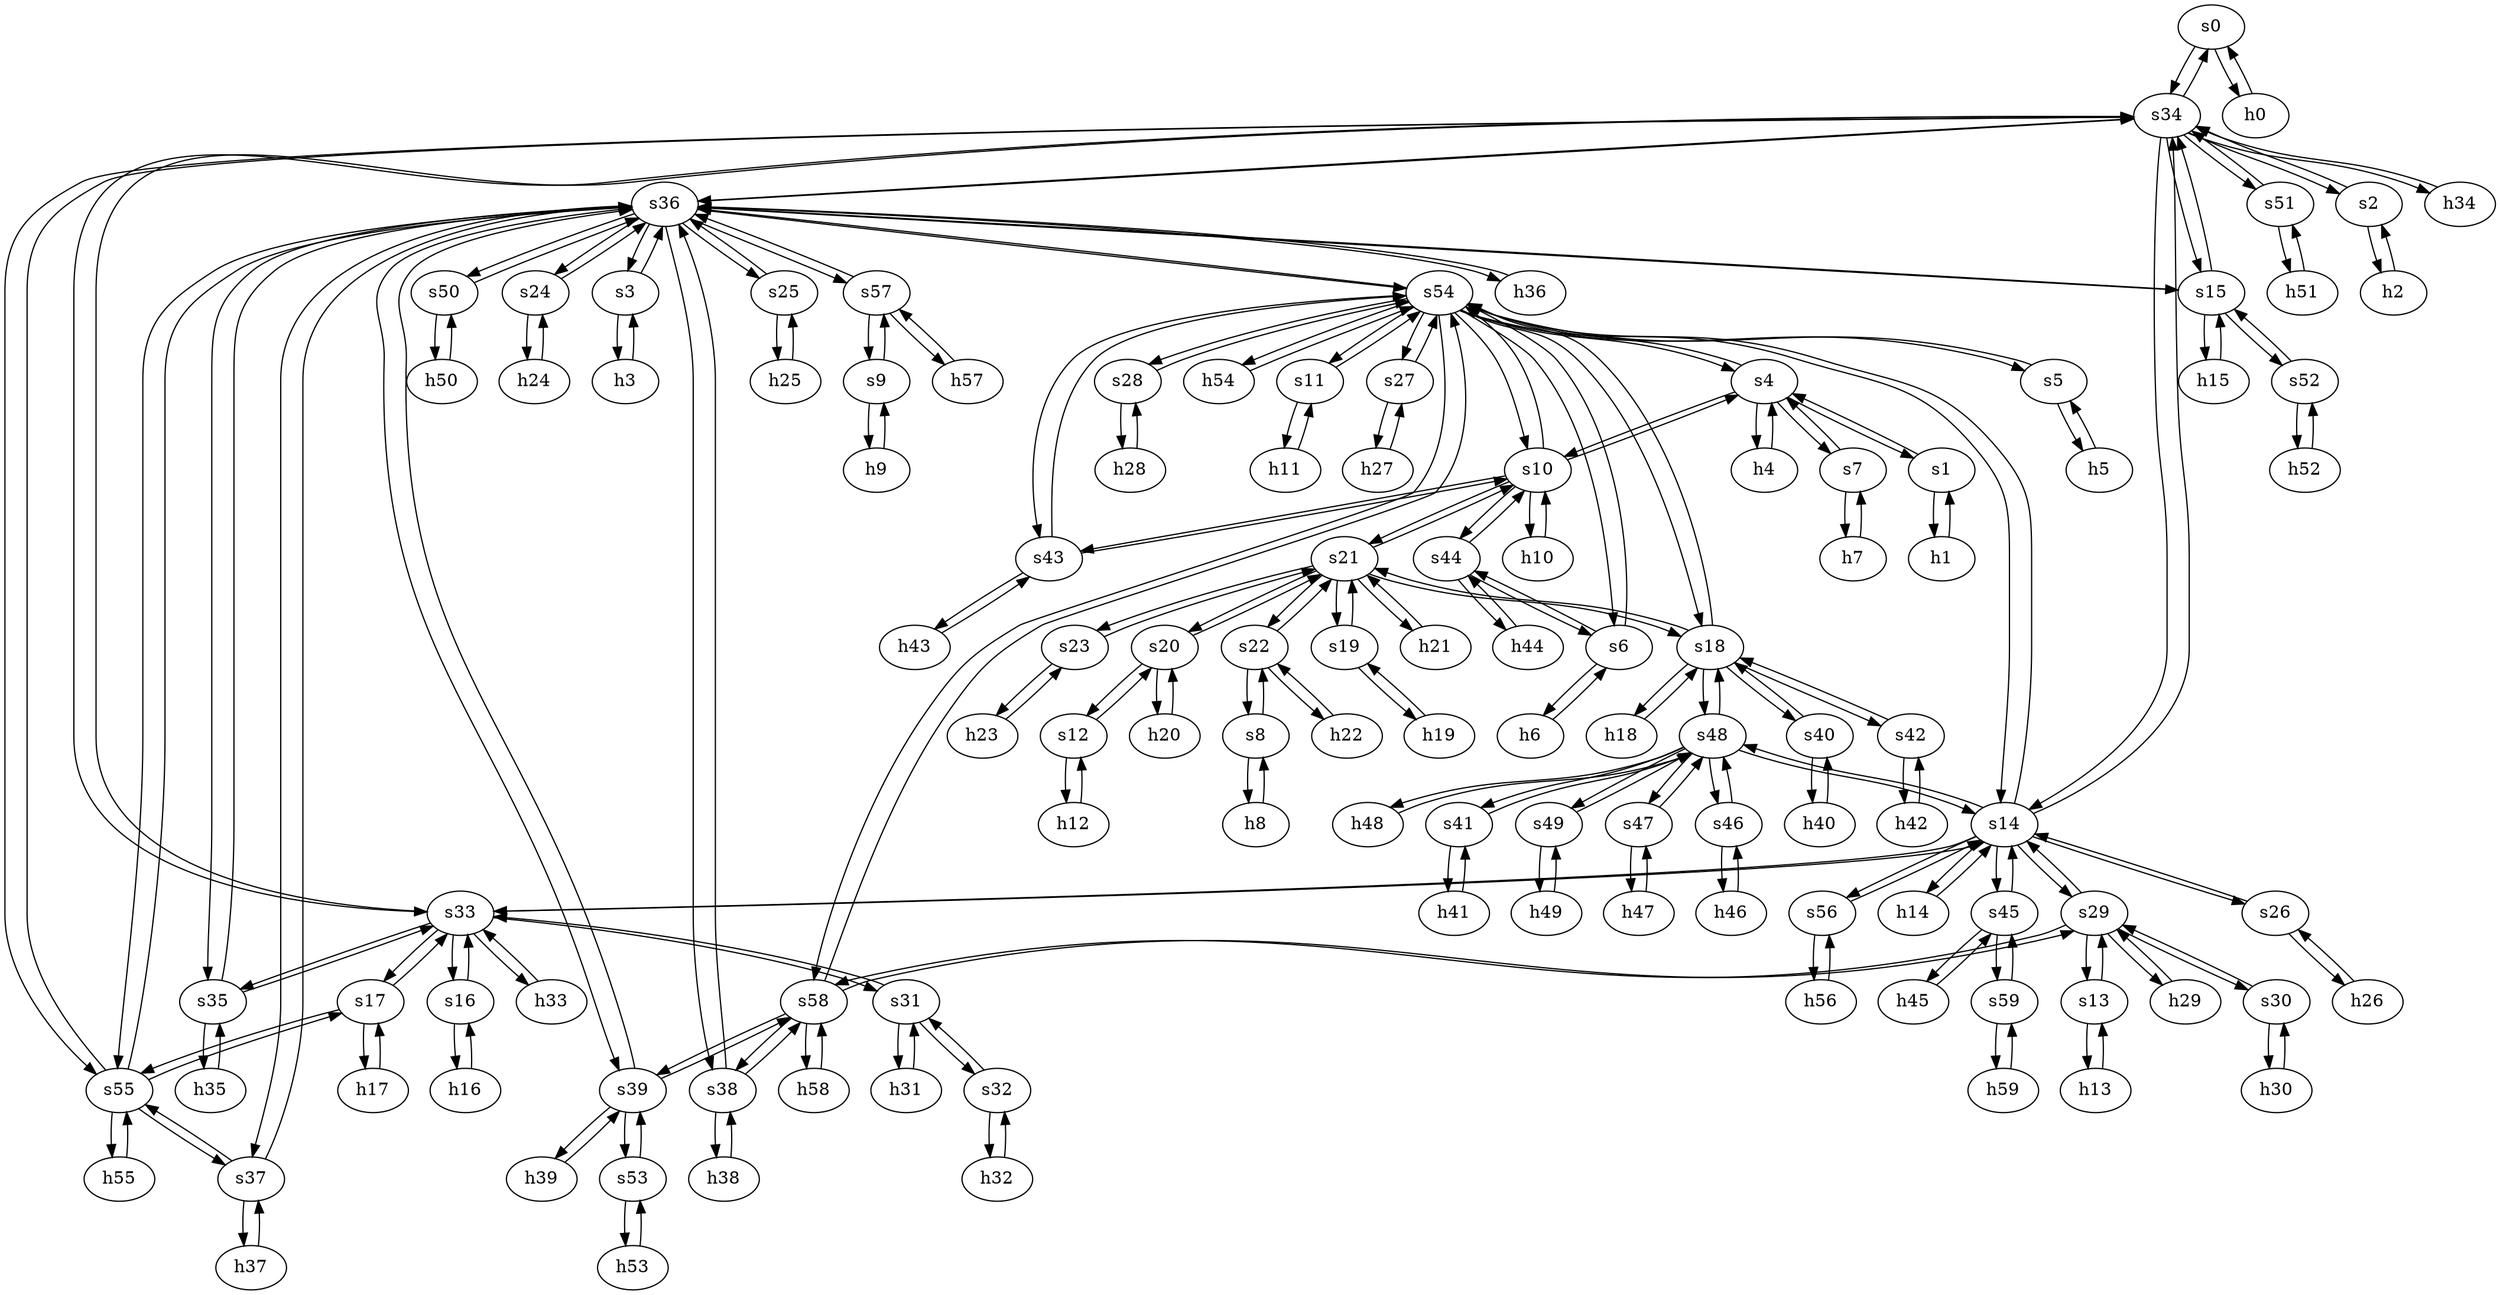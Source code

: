 strict digraph GARR {
	s0	 [id=0,
		type=switch];
	s34	 [id=34,
		type=switch];
	s0 -> s34	 [capacity="1Gbps",
		cost=1,
		dst_port=2,
		src_port=2];
	h0	 [ip="111.0.0.0",
		mac="00:00:00:00:0:0",
		type=host];
	s0 -> h0	 [capacity="1Gbps",
		cost=1,
		dst_port=1,
		src_port=1];
	s7	 [id=7,
		type=switch];
	s4	 [id=4,
		type=switch];
	s7 -> s4	 [capacity="1Gbps",
		cost=1,
		dst_port=6,
		src_port=3];
	h7	 [ip="111.0.7.7",
		mac="00:00:00:00:7:7",
		type=host];
	s7 -> h7	 [capacity="1Gbps",
		cost=1,
		dst_port=1,
		src_port=1];
	h20	 [ip="111.0.20.20",
		mac="00:00:00:00:20:20",
		type=host];
	s20	 [id=20,
		type=switch];
	h20 -> s20	 [capacity="1Gbps",
		cost=1,
		dst_port=1,
		src_port=1];
	h47	 [ip="111.0.47.47",
		mac="00:00:00:00:47:47",
		type=host];
	s47	 [id=47,
		type=switch];
	h47 -> s47	 [capacity="1Gbps",
		cost=1,
		dst_port=1,
		src_port=1];
	h46	 [ip="111.0.46.46",
		mac="00:00:00:00:46:46",
		type=host];
	s46	 [id=46,
		type=switch];
	h46 -> s46	 [capacity="1Gbps",
		cost=1,
		dst_port=1,
		src_port=1];
	h45	 [ip="111.0.45.45",
		mac="00:00:00:00:45:45",
		type=host];
	s45	 [id=45,
		type=switch];
	h45 -> s45	 [capacity="1Gbps",
		cost=1,
		dst_port=1,
		src_port=1];
	h44	 [ip="111.0.44.44",
		mac="00:00:00:00:44:44",
		type=host];
	s44	 [id=44,
		type=switch];
	h44 -> s44	 [capacity="1Gbps",
		cost=1,
		dst_port=1,
		src_port=1];
	h43	 [ip="111.0.43.43",
		mac="00:00:00:00:43:43",
		type=host];
	s43	 [id=43,
		type=switch];
	h43 -> s43	 [capacity="1Gbps",
		cost=1,
		dst_port=1,
		src_port=1];
	s5	 [id=5,
		type=switch];
	s54	 [id=54,
		type=switch];
	s5 -> s54	 [capacity="1Gbps",
		cost=1,
		dst_port=3,
		src_port=2];
	h5	 [ip="111.0.5.5",
		mac="00:00:00:00:5:5",
		type=host];
	s5 -> h5	 [capacity="1Gbps",
		cost=1,
		dst_port=1,
		src_port=1];
	h41	 [ip="111.0.41.41",
		mac="00:00:00:00:41:41",
		type=host];
	s41	 [id=41,
		type=switch];
	h41 -> s41	 [capacity="1Gbps",
		cost=1,
		dst_port=1,
		src_port=1];
	h40	 [ip="111.0.40.40",
		mac="00:00:00:00:40:40",
		type=host];
	s40	 [id=40,
		type=switch];
	h40 -> s40	 [capacity="1Gbps",
		cost=1,
		dst_port=1,
		src_port=1];
	s4 -> s54	 [capacity="1Gbps",
		cost=1,
		dst_port=2,
		src_port=4];
	s10	 [id=10,
		type=switch];
	s4 -> s10	 [capacity="1Gbps",
		cost=1,
		dst_port=2,
		src_port=3];
	h4	 [ip="111.0.4.4",
		mac="00:00:00:00:4:4",
		type=host];
	s4 -> h4	 [capacity="1Gbps",
		cost=1,
		dst_port=1,
		src_port=1];
	s1	 [id=1,
		type=switch];
	s4 -> s1	 [capacity="1Gbps",
		cost=1,
		dst_port=2,
		src_port=2];
	s4 -> s7	 [capacity="1Gbps",
		cost=1,
		dst_port=3,
		src_port=6];
	h49	 [ip="111.0.49.49",
		mac="00:00:00:00:49:49",
		type=host];
	s49	 [id=49,
		type=switch];
	h49 -> s49	 [capacity="1Gbps",
		cost=1,
		dst_port=1,
		src_port=1];
	h48	 [ip="111.0.48.48",
		mac="00:00:00:00:48:48",
		type=host];
	s48	 [id=48,
		type=switch];
	h48 -> s48	 [capacity="1Gbps",
		cost=1,
		dst_port=1,
		src_port=1];
	s57	 [id=57,
		type=switch];
	s36	 [id=36,
		type=switch];
	s57 -> s36	 [capacity="1Gbps",
		cost=1,
		dst_port=13,
		src_port=5];
	h57	 [ip="111.0.57.57",
		mac="00:00:00:00:57:57",
		type=host];
	s57 -> h57	 [capacity="1Gbps",
		cost=1,
		dst_port=1,
		src_port=1];
	s9	 [id=9,
		type=switch];
	s57 -> s9	 [capacity="1Gbps",
		cost=1,
		dst_port=3,
		src_port=3];
	s56	 [id=56,
		type=switch];
	s14	 [id=14,
		type=switch];
	s56 -> s14	 [capacity="1Gbps",
		cost=1,
		dst_port=10,
		src_port=3];
	h56	 [ip="111.0.56.56",
		mac="00:00:00:00:56:56",
		type=host];
	s56 -> h56	 [capacity="1Gbps",
		cost=1,
		dst_port=1,
		src_port=1];
	s55	 [id=55,
		type=switch];
	s55 -> s36	 [capacity="1Gbps",
		cost=1,
		dst_port=15,
		src_port=4];
	s37	 [id=37,
		type=switch];
	s55 -> s37	 [capacity="1Gbps",
		cost=1,
		dst_port=3,
		src_port=5];
	s17	 [id=17,
		type=switch];
	s55 -> s17	 [capacity="1Gbps",
		cost=1,
		dst_port=3,
		src_port=2];
	s55 -> s34	 [capacity="1Gbps",
		cost=1,
		dst_port=11,
		src_port=3];
	h55	 [ip="111.0.55.55",
		mac="00:00:00:00:55:55",
		type=host];
	s55 -> h55	 [capacity="1Gbps",
		cost=1,
		dst_port=1,
		src_port=1];
	s54 -> s36	 [capacity="1Gbps",
		cost=1,
		dst_port=14,
		src_port=13];
	s58	 [id=58,
		type=switch];
	s54 -> s58	 [capacity="1Gbps",
		cost=1,
		dst_port=5,
		src_port=15];
	s54 -> s4	 [capacity="1Gbps",
		cost=1,
		dst_port=4,
		src_port=2];
	s28	 [id=28,
		type=switch];
	s54 -> s28	 [capacity="1Gbps",
		cost=1,
		dst_port=2,
		src_port=12];
	s54 -> s43	 [capacity="1Gbps",
		cost=1,
		dst_port=3,
		src_port=14];
	s54 -> s14	 [capacity="1Gbps",
		cost=1,
		dst_port=8,
		src_port=9];
	s54 -> s10	 [capacity="1Gbps",
		cost=1,
		dst_port=7,
		src_port=7];
	s11	 [id=11,
		type=switch];
	s54 -> s11	 [capacity="1Gbps",
		cost=1,
		dst_port=2,
		src_port=8];
	s18	 [id=18,
		type=switch];
	s54 -> s18	 [capacity="1Gbps",
		cost=1,
		dst_port=8,
		src_port=10];
	s6	 [id=6,
		type=switch];
	s54 -> s6	 [capacity="1Gbps",
		cost=1,
		dst_port=4,
		src_port=5];
	h54	 [ip="111.0.54.54",
		mac="00:00:00:00:54:54",
		type=host];
	s54 -> h54	 [capacity="1Gbps",
		cost=1,
		dst_port=1,
		src_port=1];
	s27	 [id=27,
		type=switch];
	s54 -> s27	 [capacity="1Gbps",
		cost=1,
		dst_port=2,
		src_port=11];
	s54 -> s5	 [capacity="1Gbps",
		cost=1,
		dst_port=2,
		src_port=3];
	s53	 [id=53,
		type=switch];
	h53	 [ip="111.0.53.53",
		mac="00:00:00:00:53:53",
		type=host];
	s53 -> h53	 [capacity="1Gbps",
		cost=1,
		dst_port=1,
		src_port=1];
	s39	 [id=39,
		type=switch];
	s53 -> s39	 [capacity="1Gbps",
		cost=1,
		dst_port=4,
		src_port=2];
	s52	 [id=52,
		type=switch];
	s15	 [id=15,
		type=switch];
	s52 -> s15	 [capacity="1Gbps",
		cost=1,
		dst_port=2,
		src_port=2];
	h52	 [ip="111.0.52.52",
		mac="00:00:00:00:52:52",
		type=host];
	s52 -> h52	 [capacity="1Gbps",
		cost=1,
		dst_port=1,
		src_port=1];
	s51	 [id=51,
		type=switch];
	h51	 [ip="111.0.51.51",
		mac="00:00:00:00:51:51",
		type=host];
	s51 -> h51	 [capacity="1Gbps",
		cost=1,
		dst_port=1,
		src_port=1];
	s51 -> s34	 [capacity="1Gbps",
		cost=1,
		dst_port=10,
		src_port=2];
	s50	 [id=50,
		type=switch];
	s50 -> s36	 [capacity="1Gbps",
		cost=1,
		dst_port=11,
		src_port=2];
	h50	 [ip="111.0.50.50",
		mac="00:00:00:00:50:50",
		type=host];
	s50 -> h50	 [capacity="1Gbps",
		cost=1,
		dst_port=1,
		src_port=1];
	s59	 [id=59,
		type=switch];
	h59	 [ip="111.0.59.59",
		mac="00:00:00:00:59:59",
		type=host];
	s59 -> h59	 [capacity="1Gbps",
		cost=1,
		dst_port=1,
		src_port=1];
	s59 -> s45	 [capacity="1Gbps",
		cost=1,
		dst_port=3,
		src_port=2];
	s58 -> s54	 [capacity="1Gbps",
		cost=1,
		dst_port=15,
		src_port=5];
	h58	 [ip="111.0.58.58",
		mac="00:00:00:00:58:58",
		type=host];
	s58 -> h58	 [capacity="1Gbps",
		cost=1,
		dst_port=1,
		src_port=1];
	s29	 [id=29,
		type=switch];
	s58 -> s29	 [capacity="1Gbps",
		cost=1,
		dst_port=4,
		src_port=2];
	s58 -> s39	 [capacity="1Gbps",
		cost=1,
		dst_port=3,
		src_port=4];
	s38	 [id=38,
		type=switch];
	s58 -> s38	 [capacity="1Gbps",
		cost=1,
		dst_port=3,
		src_port=3];
	h54 -> s54	 [capacity="1Gbps",
		cost=1,
		dst_port=1,
		src_port=1];
	h55 -> s55	 [capacity="1Gbps",
		cost=1,
		dst_port=1,
		src_port=1];
	h56 -> s56	 [capacity="1Gbps",
		cost=1,
		dst_port=1,
		src_port=1];
	h57 -> s57	 [capacity="1Gbps",
		cost=1,
		dst_port=1,
		src_port=1];
	h50 -> s50	 [capacity="1Gbps",
		cost=1,
		dst_port=1,
		src_port=1];
	h51 -> s51	 [capacity="1Gbps",
		cost=1,
		dst_port=1,
		src_port=1];
	h52 -> s52	 [capacity="1Gbps",
		cost=1,
		dst_port=1,
		src_port=1];
	h53 -> s53	 [capacity="1Gbps",
		cost=1,
		dst_port=1,
		src_port=1];
	h58 -> s58	 [capacity="1Gbps",
		cost=1,
		dst_port=1,
		src_port=1];
	h59 -> s59	 [capacity="1Gbps",
		cost=1,
		dst_port=1,
		src_port=1];
	s44 -> s10	 [capacity="1Gbps",
		cost=1,
		dst_port=3,
		src_port=3];
	s44 -> s6	 [capacity="1Gbps",
		cost=1,
		dst_port=2,
		src_port=2];
	s44 -> h44	 [capacity="1Gbps",
		cost=1,
		dst_port=1,
		src_port=1];
	h24	 [ip="111.0.24.24",
		mac="00:00:00:00:24:24",
		type=host];
	s24	 [id=24,
		type=switch];
	h24 -> s24	 [capacity="1Gbps",
		cost=1,
		dst_port=1,
		src_port=1];
	s46 -> s48	 [capacity="1Gbps",
		cost=1,
		dst_port=5,
		src_port=2];
	s46 -> h46	 [capacity="1Gbps",
		cost=1,
		dst_port=1,
		src_port=1];
	s47 -> h47	 [capacity="1Gbps",
		cost=1,
		dst_port=1,
		src_port=1];
	s47 -> s48	 [capacity="1Gbps",
		cost=1,
		dst_port=6,
		src_port=2];
	s40 -> s18	 [capacity="1Gbps",
		cost=1,
		dst_port=3,
		src_port=3];
	s40 -> h40	 [capacity="1Gbps",
		cost=1,
		dst_port=1,
		src_port=1];
	s41 -> h41	 [capacity="1Gbps",
		cost=1,
		dst_port=1,
		src_port=1];
	s41 -> s48	 [capacity="1Gbps",
		cost=1,
		dst_port=4,
		src_port=2];
	s42	 [id=42,
		type=switch];
	h42	 [ip="111.0.42.42",
		mac="00:00:00:00:42:42",
		type=host];
	s42 -> h42	 [capacity="1Gbps",
		cost=1,
		dst_port=1,
		src_port=1];
	s42 -> s18	 [capacity="1Gbps",
		cost=1,
		dst_port=6,
		src_port=3];
	s43 -> s54	 [capacity="1Gbps",
		cost=1,
		dst_port=14,
		src_port=3];
	s43 -> s10	 [capacity="1Gbps",
		cost=1,
		dst_port=4,
		src_port=2];
	s43 -> h43	 [capacity="1Gbps",
		cost=1,
		dst_port=1,
		src_port=1];
	s48 -> s49	 [capacity="1Gbps",
		cost=1,
		dst_port=2,
		src_port=7];
	s48 -> s47	 [capacity="1Gbps",
		cost=1,
		dst_port=2,
		src_port=6];
	s48 -> s14	 [capacity="1Gbps",
		cost=1,
		dst_port=7,
		src_port=2];
	s48 -> s18	 [capacity="1Gbps",
		cost=1,
		dst_port=4,
		src_port=3];
	s48 -> s46	 [capacity="1Gbps",
		cost=1,
		dst_port=2,
		src_port=5];
	s48 -> h48	 [capacity="1Gbps",
		cost=1,
		dst_port=1,
		src_port=1];
	s48 -> s41	 [capacity="1Gbps",
		cost=1,
		dst_port=2,
		src_port=4];
	s49 -> s48	 [capacity="1Gbps",
		cost=1,
		dst_port=7,
		src_port=2];
	s49 -> h49	 [capacity="1Gbps",
		cost=1,
		dst_port=1,
		src_port=1];
	h42 -> s42	 [capacity="1Gbps",
		cost=1,
		dst_port=1,
		src_port=1];
	s45 -> h45	 [capacity="1Gbps",
		cost=1,
		dst_port=1,
		src_port=1];
	s45 -> s14	 [capacity="1Gbps",
		cost=1,
		dst_port=6,
		src_port=2];
	s45 -> s59	 [capacity="1Gbps",
		cost=1,
		dst_port=2,
		src_port=3];
	s19	 [id=19,
		type=switch];
	s21	 [id=21,
		type=switch];
	s19 -> s21	 [capacity="1Gbps",
		cost=1,
		dst_port=4,
		src_port=2];
	h19	 [ip="111.0.19.19",
		mac="00:00:00:00:19:19",
		type=host];
	s19 -> h19	 [capacity="1Gbps",
		cost=1,
		dst_port=1,
		src_port=1];
	s18 -> s54	 [capacity="1Gbps",
		cost=1,
		dst_port=10,
		src_port=8];
	s18 -> s21	 [capacity="1Gbps",
		cost=1,
		dst_port=3,
		src_port=7];
	h18	 [ip="111.0.18.18",
		mac="00:00:00:00:18:18",
		type=host];
	s18 -> h18	 [capacity="1Gbps",
		cost=1,
		dst_port=1,
		src_port=1];
	s18 -> s48	 [capacity="1Gbps",
		cost=1,
		dst_port=3,
		src_port=4];
	s18 -> s42	 [capacity="1Gbps",
		cost=1,
		dst_port=3,
		src_port=6];
	s18 -> s40	 [capacity="1Gbps",
		cost=1,
		dst_port=3,
		src_port=3];
	s13	 [id=13,
		type=switch];
	s13 -> s29	 [capacity="1Gbps",
		cost=1,
		dst_port=2,
		src_port=2];
	h13	 [ip="111.0.13.13",
		mac="00:00:00:00:13:13",
		type=host];
	s13 -> h13	 [capacity="1Gbps",
		cost=1,
		dst_port=1,
		src_port=1];
	s12	 [id=12,
		type=switch];
	s12 -> s20	 [capacity="1Gbps",
		cost=1,
		dst_port=2,
		src_port=2];
	h12	 [ip="111.0.12.12",
		mac="00:00:00:00:12:12",
		type=host];
	s12 -> h12	 [capacity="1Gbps",
		cost=1,
		dst_port=1,
		src_port=1];
	s11 -> s54	 [capacity="1Gbps",
		cost=1,
		dst_port=8,
		src_port=2];
	h11	 [ip="111.0.11.11",
		mac="00:00:00:00:11:11",
		type=host];
	s11 -> h11	 [capacity="1Gbps",
		cost=1,
		dst_port=1,
		src_port=1];
	s10 -> s54	 [capacity="1Gbps",
		cost=1,
		dst_port=7,
		src_port=7];
	s10 -> s21	 [capacity="1Gbps",
		cost=1,
		dst_port=2,
		src_port=5];
	s10 -> s4	 [capacity="1Gbps",
		cost=1,
		dst_port=3,
		src_port=2];
	s10 -> s44	 [capacity="1Gbps",
		cost=1,
		dst_port=3,
		src_port=3];
	s10 -> s43	 [capacity="1Gbps",
		cost=1,
		dst_port=2,
		src_port=4];
	h10	 [ip="111.0.10.10",
		mac="00:00:00:00:10:10",
		type=host];
	s10 -> h10	 [capacity="1Gbps",
		cost=1,
		dst_port=1,
		src_port=1];
	s33	 [id=33,
		type=switch];
	s17 -> s33	 [capacity="1Gbps",
		cost=1,
		dst_port=4,
		src_port=2];
	s17 -> s55	 [capacity="1Gbps",
		cost=1,
		dst_port=2,
		src_port=3];
	h17	 [ip="111.0.17.17",
		mac="00:00:00:00:17:17",
		type=host];
	s17 -> h17	 [capacity="1Gbps",
		cost=1,
		dst_port=1,
		src_port=1];
	s16	 [id=16,
		type=switch];
	s16 -> s33	 [capacity="1Gbps",
		cost=1,
		dst_port=3,
		src_port=2];
	h16	 [ip="111.0.16.16",
		mac="00:00:00:00:16:16",
		type=host];
	s16 -> h16	 [capacity="1Gbps",
		cost=1,
		dst_port=1,
		src_port=1];
	s15 -> s36	 [capacity="1Gbps",
		cost=1,
		dst_port=3,
		src_port=4];
	s15 -> s52	 [capacity="1Gbps",
		cost=1,
		dst_port=2,
		src_port=2];
	s15 -> s34	 [capacity="1Gbps",
		cost=1,
		dst_port=7,
		src_port=3];
	h15	 [ip="111.0.15.15",
		mac="00:00:00:00:15:15",
		type=host];
	s15 -> h15	 [capacity="1Gbps",
		cost=1,
		dst_port=1,
		src_port=1];
	s14 -> s56	 [capacity="1Gbps",
		cost=1,
		dst_port=3,
		src_port=10];
	s26	 [id=26,
		type=switch];
	s14 -> s26	 [capacity="1Gbps",
		cost=1,
		dst_port=2,
		src_port=11];
	s14 -> s54	 [capacity="1Gbps",
		cost=1,
		dst_port=9,
		src_port=8];
	s14 -> s33	 [capacity="1Gbps",
		cost=1,
		dst_port=2,
		src_port=2];
	s14 -> s34	 [capacity="1Gbps",
		cost=1,
		dst_port=6,
		src_port=5];
	s14 -> s48	 [capacity="1Gbps",
		cost=1,
		dst_port=2,
		src_port=7];
	s14 -> s29	 [capacity="1Gbps",
		cost=1,
		dst_port=3,
		src_port=12];
	h14	 [ip="111.0.14.14",
		mac="00:00:00:00:14:14",
		type=host];
	s14 -> h14	 [capacity="1Gbps",
		cost=1,
		dst_port=1,
		src_port=1];
	s14 -> s45	 [capacity="1Gbps",
		cost=1,
		dst_port=2,
		src_port=6];
	h8	 [ip="111.0.8.8",
		mac="00:00:00:00:8:8",
		type=host];
	s8	 [id=8,
		type=switch];
	h8 -> s8	 [capacity="1Gbps",
		cost=1,
		dst_port=1,
		src_port=1];
	h9	 [ip="111.0.9.9",
		mac="00:00:00:00:9:9",
		type=host];
	h9 -> s9	 [capacity="1Gbps",
		cost=1,
		dst_port=1,
		src_port=1];
	h2	 [ip="111.0.2.2",
		mac="00:00:00:00:2:2",
		type=host];
	s2	 [id=2,
		type=switch];
	h2 -> s2	 [capacity="1Gbps",
		cost=1,
		dst_port=1,
		src_port=1];
	h3	 [ip="111.0.3.3",
		mac="00:00:00:00:3:3",
		type=host];
	s3	 [id=3,
		type=switch];
	h3 -> s3	 [capacity="1Gbps",
		cost=1,
		dst_port=1,
		src_port=1];
	h0 -> s0	 [capacity="1Gbps",
		cost=1,
		dst_port=1,
		src_port=1];
	h1	 [ip="111.0.1.1",
		mac="00:00:00:00:1:1",
		type=host];
	h1 -> s1	 [capacity="1Gbps",
		cost=1,
		dst_port=1,
		src_port=1];
	h6	 [ip="111.0.6.6",
		mac="00:00:00:00:6:6",
		type=host];
	h6 -> s6	 [capacity="1Gbps",
		cost=1,
		dst_port=1,
		src_port=1];
	h7 -> s7	 [capacity="1Gbps",
		cost=1,
		dst_port=1,
		src_port=1];
	h4 -> s4	 [capacity="1Gbps",
		cost=1,
		dst_port=1,
		src_port=1];
	h5 -> s5	 [capacity="1Gbps",
		cost=1,
		dst_port=1,
		src_port=1];
	s39 -> s36	 [capacity="1Gbps",
		cost=1,
		dst_port=10,
		src_port=2];
	s39 -> s58	 [capacity="1Gbps",
		cost=1,
		dst_port=4,
		src_port=3];
	s39 -> s53	 [capacity="1Gbps",
		cost=1,
		dst_port=2,
		src_port=4];
	h39	 [ip="111.0.39.39",
		mac="00:00:00:00:39:39",
		type=host];
	s39 -> h39	 [capacity="1Gbps",
		cost=1,
		dst_port=1,
		src_port=1];
	s38 -> s36	 [capacity="1Gbps",
		cost=1,
		dst_port=9,
		src_port=2];
	s38 -> s58	 [capacity="1Gbps",
		cost=1,
		dst_port=3,
		src_port=3];
	h38	 [ip="111.0.38.38",
		mac="00:00:00:00:38:38",
		type=host];
	s38 -> h38	 [capacity="1Gbps",
		cost=1,
		dst_port=1,
		src_port=1];
	s35	 [id=35,
		type=switch];
	s35 -> s36	 [capacity="1Gbps",
		cost=1,
		dst_port=7,
		src_port=3];
	h35	 [ip="111.0.35.35",
		mac="00:00:00:00:35:35",
		type=host];
	s35 -> h35	 [capacity="1Gbps",
		cost=1,
		dst_port=1,
		src_port=1];
	s35 -> s33	 [capacity="1Gbps",
		cost=1,
		dst_port=9,
		src_port=2];
	s34 -> s0	 [capacity="1Gbps",
		cost=1,
		dst_port=2,
		src_port=2];
	s34 -> s36	 [capacity="1Gbps",
		cost=1,
		dst_port=6,
		src_port=9];
	s34 -> s51	 [capacity="1Gbps",
		cost=1,
		dst_port=2,
		src_port=10];
	s34 -> s33	 [capacity="1Gbps",
		cost=1,
		dst_port=8,
		src_port=8];
	s34 -> s2	 [capacity="1Gbps",
		cost=1,
		dst_port=2,
		src_port=3];
	s34 -> s55	 [capacity="1Gbps",
		cost=1,
		dst_port=3,
		src_port=11];
	s34 -> s14	 [capacity="1Gbps",
		cost=1,
		dst_port=5,
		src_port=6];
	h34	 [ip="111.0.34.34",
		mac="00:00:00:00:34:34",
		type=host];
	s34 -> h34	 [capacity="1Gbps",
		cost=1,
		dst_port=1,
		src_port=1];
	s34 -> s15	 [capacity="1Gbps",
		cost=1,
		dst_port=3,
		src_port=7];
	s37 -> s36	 [capacity="1Gbps",
		cost=1,
		dst_port=8,
		src_port=2];
	s37 -> s55	 [capacity="1Gbps",
		cost=1,
		dst_port=5,
		src_port=3];
	h37	 [ip="111.0.37.37",
		mac="00:00:00:00:37:37",
		type=host];
	s37 -> h37	 [capacity="1Gbps",
		cost=1,
		dst_port=1,
		src_port=1];
	s36 -> s50	 [capacity="1Gbps",
		cost=1,
		dst_port=2,
		src_port=11];
	s36 -> s37	 [capacity="1Gbps",
		cost=1,
		dst_port=2,
		src_port=8];
	s36 -> s54	 [capacity="1Gbps",
		cost=1,
		dst_port=13,
		src_port=14];
	s36 -> s34	 [capacity="1Gbps",
		cost=1,
		dst_port=9,
		src_port=6];
	s36 -> s3	 [capacity="1Gbps",
		cost=1,
		dst_port=2,
		src_port=2];
	s36 -> s55	 [capacity="1Gbps",
		cost=1,
		dst_port=4,
		src_port=15];
	h36	 [ip="111.0.36.36",
		mac="00:00:00:00:36:36",
		type=host];
	s36 -> h36	 [capacity="1Gbps",
		cost=1,
		dst_port=1,
		src_port=1];
	s36 -> s15	 [capacity="1Gbps",
		cost=1,
		dst_port=4,
		src_port=3];
	s36 -> s24	 [capacity="1Gbps",
		cost=1,
		dst_port=2,
		src_port=4];
	s36 -> s39	 [capacity="1Gbps",
		cost=1,
		dst_port=2,
		src_port=10];
	s36 -> s57	 [capacity="1Gbps",
		cost=1,
		dst_port=5,
		src_port=13];
	s36 -> s38	 [capacity="1Gbps",
		cost=1,
		dst_port=2,
		src_port=9];
	s25	 [id=25,
		type=switch];
	s36 -> s25	 [capacity="1Gbps",
		cost=1,
		dst_port=2,
		src_port=5];
	s36 -> s35	 [capacity="1Gbps",
		cost=1,
		dst_port=3,
		src_port=7];
	s31	 [id=31,
		type=switch];
	s32	 [id=32,
		type=switch];
	s31 -> s32	 [capacity="1Gbps",
		cost=1,
		dst_port=3,
		src_port=3];
	s31 -> s33	 [capacity="1Gbps",
		cost=1,
		dst_port=7,
		src_port=6];
	h31	 [ip="111.0.31.31",
		mac="00:00:00:00:31:31",
		type=host];
	s31 -> h31	 [capacity="1Gbps",
		cost=1,
		dst_port=1,
		src_port=1];
	s30	 [id=30,
		type=switch];
	h30	 [ip="111.0.30.30",
		mac="00:00:00:00:30:30",
		type=host];
	s30 -> h30	 [capacity="1Gbps",
		cost=1,
		dst_port=1,
		src_port=1];
	s30 -> s29	 [capacity="1Gbps",
		cost=1,
		dst_port=5,
		src_port=2];
	h33	 [ip="111.0.33.33",
		mac="00:00:00:00:33:33",
		type=host];
	s33 -> h33	 [capacity="1Gbps",
		cost=1,
		dst_port=1,
		src_port=1];
	s33 -> s31	 [capacity="1Gbps",
		cost=1,
		dst_port=6,
		src_port=7];
	s33 -> s17	 [capacity="1Gbps",
		cost=1,
		dst_port=2,
		src_port=4];
	s33 -> s34	 [capacity="1Gbps",
		cost=1,
		dst_port=8,
		src_port=8];
	s33 -> s14	 [capacity="1Gbps",
		cost=1,
		dst_port=2,
		src_port=2];
	s33 -> s16	 [capacity="1Gbps",
		cost=1,
		dst_port=2,
		src_port=3];
	s33 -> s35	 [capacity="1Gbps",
		cost=1,
		dst_port=2,
		src_port=9];
	s32 -> s31	 [capacity="1Gbps",
		cost=1,
		dst_port=3,
		src_port=3];
	h32	 [ip="111.0.32.32",
		mac="00:00:00:00:32:32",
		type=host];
	s32 -> h32	 [capacity="1Gbps",
		cost=1,
		dst_port=1,
		src_port=1];
	h18 -> s18	 [capacity="1Gbps",
		cost=1,
		dst_port=1,
		src_port=1];
	h19 -> s19	 [capacity="1Gbps",
		cost=1,
		dst_port=1,
		src_port=1];
	h10 -> s10	 [capacity="1Gbps",
		cost=1,
		dst_port=1,
		src_port=1];
	h11 -> s11	 [capacity="1Gbps",
		cost=1,
		dst_port=1,
		src_port=1];
	h12 -> s12	 [capacity="1Gbps",
		cost=1,
		dst_port=1,
		src_port=1];
	h13 -> s13	 [capacity="1Gbps",
		cost=1,
		dst_port=1,
		src_port=1];
	h14 -> s14	 [capacity="1Gbps",
		cost=1,
		dst_port=1,
		src_port=1];
	h15 -> s15	 [capacity="1Gbps",
		cost=1,
		dst_port=1,
		src_port=1];
	h16 -> s16	 [capacity="1Gbps",
		cost=1,
		dst_port=1,
		src_port=1];
	h17 -> s17	 [capacity="1Gbps",
		cost=1,
		dst_port=1,
		src_port=1];
	s9 -> h9	 [capacity="1Gbps",
		cost=1,
		dst_port=1,
		src_port=1];
	s9 -> s57	 [capacity="1Gbps",
		cost=1,
		dst_port=3,
		src_port=3];
	s22	 [id=22,
		type=switch];
	s8 -> s22	 [capacity="1Gbps",
		cost=1,
		dst_port=2,
		src_port=2];
	s8 -> h8	 [capacity="1Gbps",
		cost=1,
		dst_port=1,
		src_port=1];
	h29	 [ip="111.0.29.29",
		mac="00:00:00:00:29:29",
		type=host];
	h29 -> s29	 [capacity="1Gbps",
		cost=1,
		dst_port=1,
		src_port=1];
	h28	 [ip="111.0.28.28",
		mac="00:00:00:00:28:28",
		type=host];
	h28 -> s28	 [capacity="1Gbps",
		cost=1,
		dst_port=1,
		src_port=1];
	s23	 [id=23,
		type=switch];
	s23 -> s21	 [capacity="1Gbps",
		cost=1,
		dst_port=7,
		src_port=2];
	h23	 [ip="111.0.23.23",
		mac="00:00:00:00:23:23",
		type=host];
	s23 -> h23	 [capacity="1Gbps",
		cost=1,
		dst_port=1,
		src_port=1];
	s3 -> s36	 [capacity="1Gbps",
		cost=1,
		dst_port=2,
		src_port=2];
	s3 -> h3	 [capacity="1Gbps",
		cost=1,
		dst_port=1,
		src_port=1];
	s2 -> s34	 [capacity="1Gbps",
		cost=1,
		dst_port=3,
		src_port=2];
	s2 -> h2	 [capacity="1Gbps",
		cost=1,
		dst_port=1,
		src_port=1];
	s1 -> h1	 [capacity="1Gbps",
		cost=1,
		dst_port=1,
		src_port=1];
	s1 -> s4	 [capacity="1Gbps",
		cost=1,
		dst_port=2,
		src_port=2];
	h26	 [ip="111.0.26.26",
		mac="00:00:00:00:26:26",
		type=host];
	h26 -> s26	 [capacity="1Gbps",
		cost=1,
		dst_port=1,
		src_port=1];
	h21	 [ip="111.0.21.21",
		mac="00:00:00:00:21:21",
		type=host];
	h21 -> s21	 [capacity="1Gbps",
		cost=1,
		dst_port=1,
		src_port=1];
	s6 -> s54	 [capacity="1Gbps",
		cost=1,
		dst_port=5,
		src_port=4];
	s6 -> s44	 [capacity="1Gbps",
		cost=1,
		dst_port=2,
		src_port=2];
	s6 -> h6	 [capacity="1Gbps",
		cost=1,
		dst_port=1,
		src_port=1];
	h23 -> s23	 [capacity="1Gbps",
		cost=1,
		dst_port=1,
		src_port=1];
	h22	 [ip="111.0.22.22",
		mac="00:00:00:00:22:22",
		type=host];
	h22 -> s22	 [capacity="1Gbps",
		cost=1,
		dst_port=1,
		src_port=1];
	h32 -> s32	 [capacity="1Gbps",
		cost=1,
		dst_port=1,
		src_port=1];
	h33 -> s33	 [capacity="1Gbps",
		cost=1,
		dst_port=1,
		src_port=1];
	h30 -> s30	 [capacity="1Gbps",
		cost=1,
		dst_port=1,
		src_port=1];
	h31 -> s31	 [capacity="1Gbps",
		cost=1,
		dst_port=1,
		src_port=1];
	h36 -> s36	 [capacity="1Gbps",
		cost=1,
		dst_port=1,
		src_port=1];
	h37 -> s37	 [capacity="1Gbps",
		cost=1,
		dst_port=1,
		src_port=1];
	h34 -> s34	 [capacity="1Gbps",
		cost=1,
		dst_port=1,
		src_port=1];
	h35 -> s35	 [capacity="1Gbps",
		cost=1,
		dst_port=1,
		src_port=1];
	h38 -> s38	 [capacity="1Gbps",
		cost=1,
		dst_port=1,
		src_port=1];
	h39 -> s39	 [capacity="1Gbps",
		cost=1,
		dst_port=1,
		src_port=1];
	s22 -> s8	 [capacity="1Gbps",
		cost=1,
		dst_port=2,
		src_port=2];
	s22 -> s21	 [capacity="1Gbps",
		cost=1,
		dst_port=6,
		src_port=3];
	s22 -> h22	 [capacity="1Gbps",
		cost=1,
		dst_port=1,
		src_port=1];
	h25	 [ip="111.0.25.25",
		mac="00:00:00:00:25:25",
		type=host];
	h25 -> s25	 [capacity="1Gbps",
		cost=1,
		dst_port=1,
		src_port=1];
	s20 -> h20	 [capacity="1Gbps",
		cost=1,
		dst_port=1,
		src_port=1];
	s20 -> s12	 [capacity="1Gbps",
		cost=1,
		dst_port=2,
		src_port=2];
	s20 -> s21	 [capacity="1Gbps",
		cost=1,
		dst_port=5,
		src_port=3];
	s21 -> s23	 [capacity="1Gbps",
		cost=1,
		dst_port=2,
		src_port=7];
	s21 -> s10	 [capacity="1Gbps",
		cost=1,
		dst_port=5,
		src_port=2];
	s21 -> s18	 [capacity="1Gbps",
		cost=1,
		dst_port=7,
		src_port=3];
	s21 -> s19	 [capacity="1Gbps",
		cost=1,
		dst_port=2,
		src_port=4];
	s21 -> s22	 [capacity="1Gbps",
		cost=1,
		dst_port=3,
		src_port=6];
	s21 -> s20	 [capacity="1Gbps",
		cost=1,
		dst_port=3,
		src_port=5];
	s21 -> h21	 [capacity="1Gbps",
		cost=1,
		dst_port=1,
		src_port=1];
	s26 -> h26	 [capacity="1Gbps",
		cost=1,
		dst_port=1,
		src_port=1];
	s26 -> s14	 [capacity="1Gbps",
		cost=1,
		dst_port=11,
		src_port=2];
	s27 -> s54	 [capacity="1Gbps",
		cost=1,
		dst_port=11,
		src_port=2];
	h27	 [ip="111.0.27.27",
		mac="00:00:00:00:27:27",
		type=host];
	s27 -> h27	 [capacity="1Gbps",
		cost=1,
		dst_port=1,
		src_port=1];
	s24 -> s36	 [capacity="1Gbps",
		cost=1,
		dst_port=4,
		src_port=2];
	s24 -> h24	 [capacity="1Gbps",
		cost=1,
		dst_port=1,
		src_port=1];
	s25 -> s36	 [capacity="1Gbps",
		cost=1,
		dst_port=5,
		src_port=2];
	s25 -> h25	 [capacity="1Gbps",
		cost=1,
		dst_port=1,
		src_port=1];
	s28 -> s54	 [capacity="1Gbps",
		cost=1,
		dst_port=12,
		src_port=2];
	s28 -> h28	 [capacity="1Gbps",
		cost=1,
		dst_port=1,
		src_port=1];
	s29 -> s58	 [capacity="1Gbps",
		cost=1,
		dst_port=2,
		src_port=4];
	s29 -> h29	 [capacity="1Gbps",
		cost=1,
		dst_port=1,
		src_port=1];
	s29 -> s30	 [capacity="1Gbps",
		cost=1,
		dst_port=2,
		src_port=5];
	s29 -> s14	 [capacity="1Gbps",
		cost=1,
		dst_port=12,
		src_port=3];
	s29 -> s13	 [capacity="1Gbps",
		cost=1,
		dst_port=2,
		src_port=2];
	h27 -> s27	 [capacity="1Gbps",
		cost=1,
		dst_port=1,
		src_port=1];
}
